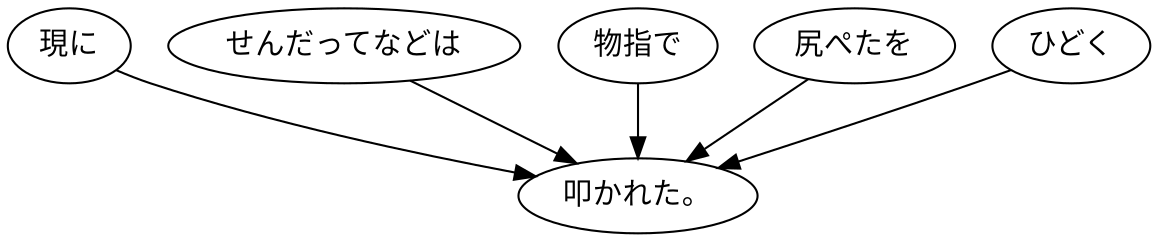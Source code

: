digraph graph98 {
	node0 [label="現に"];
	node1 [label="せんだってなどは"];
	node2 [label="物指で"];
	node3 [label="尻ぺたを"];
	node4 [label="ひどく"];
	node5 [label="叩かれた。"];
	node0 -> node5;
	node1 -> node5;
	node2 -> node5;
	node3 -> node5;
	node4 -> node5;
}
